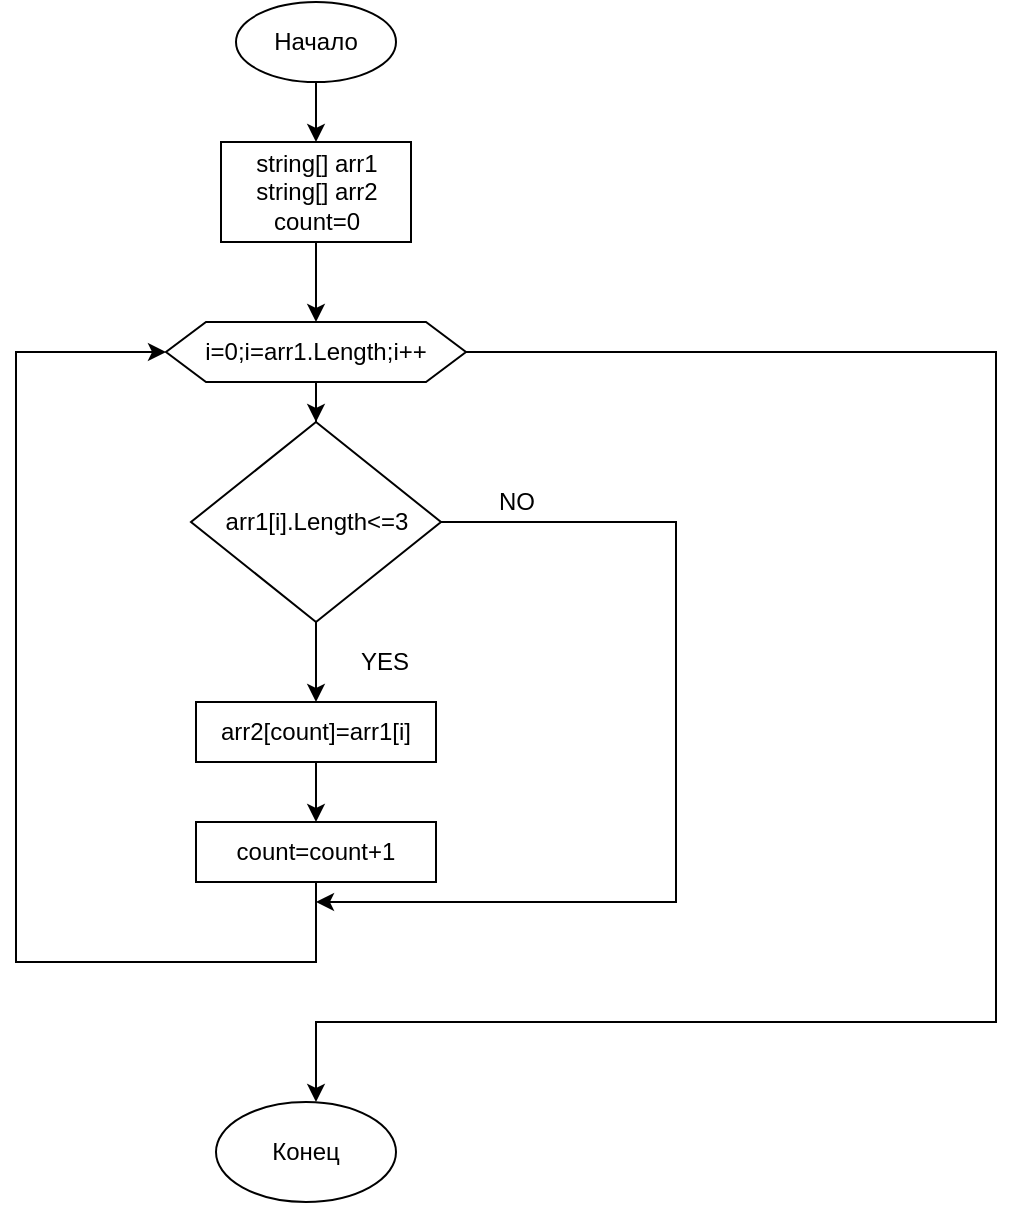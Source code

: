 <mxfile version="20.8.10" type="device"><diagram name="Страница 1" id="aowSDKEaZXlfysNcuyFG"><mxGraphModel dx="1098" dy="828" grid="1" gridSize="10" guides="1" tooltips="1" connect="1" arrows="1" fold="1" page="1" pageScale="1" pageWidth="827" pageHeight="1169" math="0" shadow="0"><root><mxCell id="0"/><mxCell id="1" parent="0"/><mxCell id="4RlzK6MhmzyYV764dkON-3" value="" style="edgeStyle=orthogonalEdgeStyle;rounded=0;orthogonalLoop=1;jettySize=auto;html=1;" edge="1" parent="1" source="4RlzK6MhmzyYV764dkON-1" target="4RlzK6MhmzyYV764dkON-2"><mxGeometry relative="1" as="geometry"/></mxCell><mxCell id="4RlzK6MhmzyYV764dkON-1" value="Начало" style="ellipse;whiteSpace=wrap;html=1;" vertex="1" parent="1"><mxGeometry x="360" y="40" width="80" height="40" as="geometry"/></mxCell><mxCell id="4RlzK6MhmzyYV764dkON-5" value="" style="edgeStyle=orthogonalEdgeStyle;rounded=0;orthogonalLoop=1;jettySize=auto;html=1;" edge="1" parent="1" source="4RlzK6MhmzyYV764dkON-2" target="4RlzK6MhmzyYV764dkON-4"><mxGeometry relative="1" as="geometry"/></mxCell><mxCell id="4RlzK6MhmzyYV764dkON-2" value="string[] arr1&lt;br&gt;string[] arr2&lt;br&gt;count=0" style="rounded=0;whiteSpace=wrap;html=1;" vertex="1" parent="1"><mxGeometry x="352.5" y="110" width="95" height="50" as="geometry"/></mxCell><mxCell id="4RlzK6MhmzyYV764dkON-27" value="" style="edgeStyle=orthogonalEdgeStyle;rounded=0;orthogonalLoop=1;jettySize=auto;html=1;" edge="1" parent="1" source="4RlzK6MhmzyYV764dkON-4" target="4RlzK6MhmzyYV764dkON-20"><mxGeometry relative="1" as="geometry"/></mxCell><mxCell id="4RlzK6MhmzyYV764dkON-30" value="" style="edgeStyle=orthogonalEdgeStyle;rounded=0;orthogonalLoop=1;jettySize=auto;html=1;" edge="1" parent="1" source="4RlzK6MhmzyYV764dkON-4"><mxGeometry relative="1" as="geometry"><mxPoint x="400" y="590" as="targetPoint"/><Array as="points"><mxPoint x="740" y="215"/><mxPoint x="740" y="550"/></Array></mxGeometry></mxCell><mxCell id="4RlzK6MhmzyYV764dkON-4" value="i=0;i=arr1.Length;i++" style="shape=hexagon;perimeter=hexagonPerimeter2;whiteSpace=wrap;html=1;fixedSize=1;" vertex="1" parent="1"><mxGeometry x="325" y="200" width="150" height="30" as="geometry"/></mxCell><mxCell id="4RlzK6MhmzyYV764dkON-10" value="" style="edgeStyle=orthogonalEdgeStyle;rounded=0;orthogonalLoop=1;jettySize=auto;html=1;" edge="1" parent="1" source="4RlzK6MhmzyYV764dkON-6" target="4RlzK6MhmzyYV764dkON-9"><mxGeometry relative="1" as="geometry"/></mxCell><mxCell id="4RlzK6MhmzyYV764dkON-6" value="arr2[count]=arr1[i]" style="rounded=0;whiteSpace=wrap;html=1;" vertex="1" parent="1"><mxGeometry x="340" y="390" width="120" height="30" as="geometry"/></mxCell><mxCell id="4RlzK6MhmzyYV764dkON-14" style="edgeStyle=orthogonalEdgeStyle;rounded=0;orthogonalLoop=1;jettySize=auto;html=1;exitX=0.5;exitY=1;exitDx=0;exitDy=0;entryX=0;entryY=0.5;entryDx=0;entryDy=0;" edge="1" parent="1" source="4RlzK6MhmzyYV764dkON-9" target="4RlzK6MhmzyYV764dkON-4"><mxGeometry relative="1" as="geometry"><mxPoint x="250" y="210" as="targetPoint"/><Array as="points"><mxPoint x="400" y="520"/><mxPoint x="250" y="520"/><mxPoint x="250" y="215"/></Array></mxGeometry></mxCell><mxCell id="4RlzK6MhmzyYV764dkON-9" value="count=count+1" style="rounded=0;whiteSpace=wrap;html=1;" vertex="1" parent="1"><mxGeometry x="340" y="450" width="120" height="30" as="geometry"/></mxCell><mxCell id="4RlzK6MhmzyYV764dkON-25" value="" style="edgeStyle=orthogonalEdgeStyle;rounded=0;orthogonalLoop=1;jettySize=auto;html=1;" edge="1" parent="1" source="4RlzK6MhmzyYV764dkON-20" target="4RlzK6MhmzyYV764dkON-6"><mxGeometry relative="1" as="geometry"/></mxCell><mxCell id="4RlzK6MhmzyYV764dkON-26" value="" style="edgeStyle=orthogonalEdgeStyle;rounded=0;orthogonalLoop=1;jettySize=auto;html=1;" edge="1" parent="1" source="4RlzK6MhmzyYV764dkON-20"><mxGeometry relative="1" as="geometry"><mxPoint x="400" y="490" as="targetPoint"/><Array as="points"><mxPoint x="580" y="300"/><mxPoint x="580" y="490"/></Array></mxGeometry></mxCell><mxCell id="4RlzK6MhmzyYV764dkON-20" value="arr1[i].Length&amp;lt;=3" style="rhombus;whiteSpace=wrap;html=1;" vertex="1" parent="1"><mxGeometry x="337.5" y="250" width="125" height="100" as="geometry"/></mxCell><mxCell id="4RlzK6MhmzyYV764dkON-28" value="NO" style="text;html=1;align=center;verticalAlign=middle;resizable=0;points=[];autosize=1;strokeColor=none;fillColor=none;" vertex="1" parent="1"><mxGeometry x="480" y="275" width="40" height="30" as="geometry"/></mxCell><mxCell id="4RlzK6MhmzyYV764dkON-29" value="YES" style="text;html=1;align=center;verticalAlign=middle;resizable=0;points=[];autosize=1;strokeColor=none;fillColor=none;" vertex="1" parent="1"><mxGeometry x="409" y="355" width="50" height="30" as="geometry"/></mxCell><mxCell id="4RlzK6MhmzyYV764dkON-31" value="Конец" style="ellipse;whiteSpace=wrap;html=1;" vertex="1" parent="1"><mxGeometry x="350" y="590" width="90" height="50" as="geometry"/></mxCell></root></mxGraphModel></diagram></mxfile>